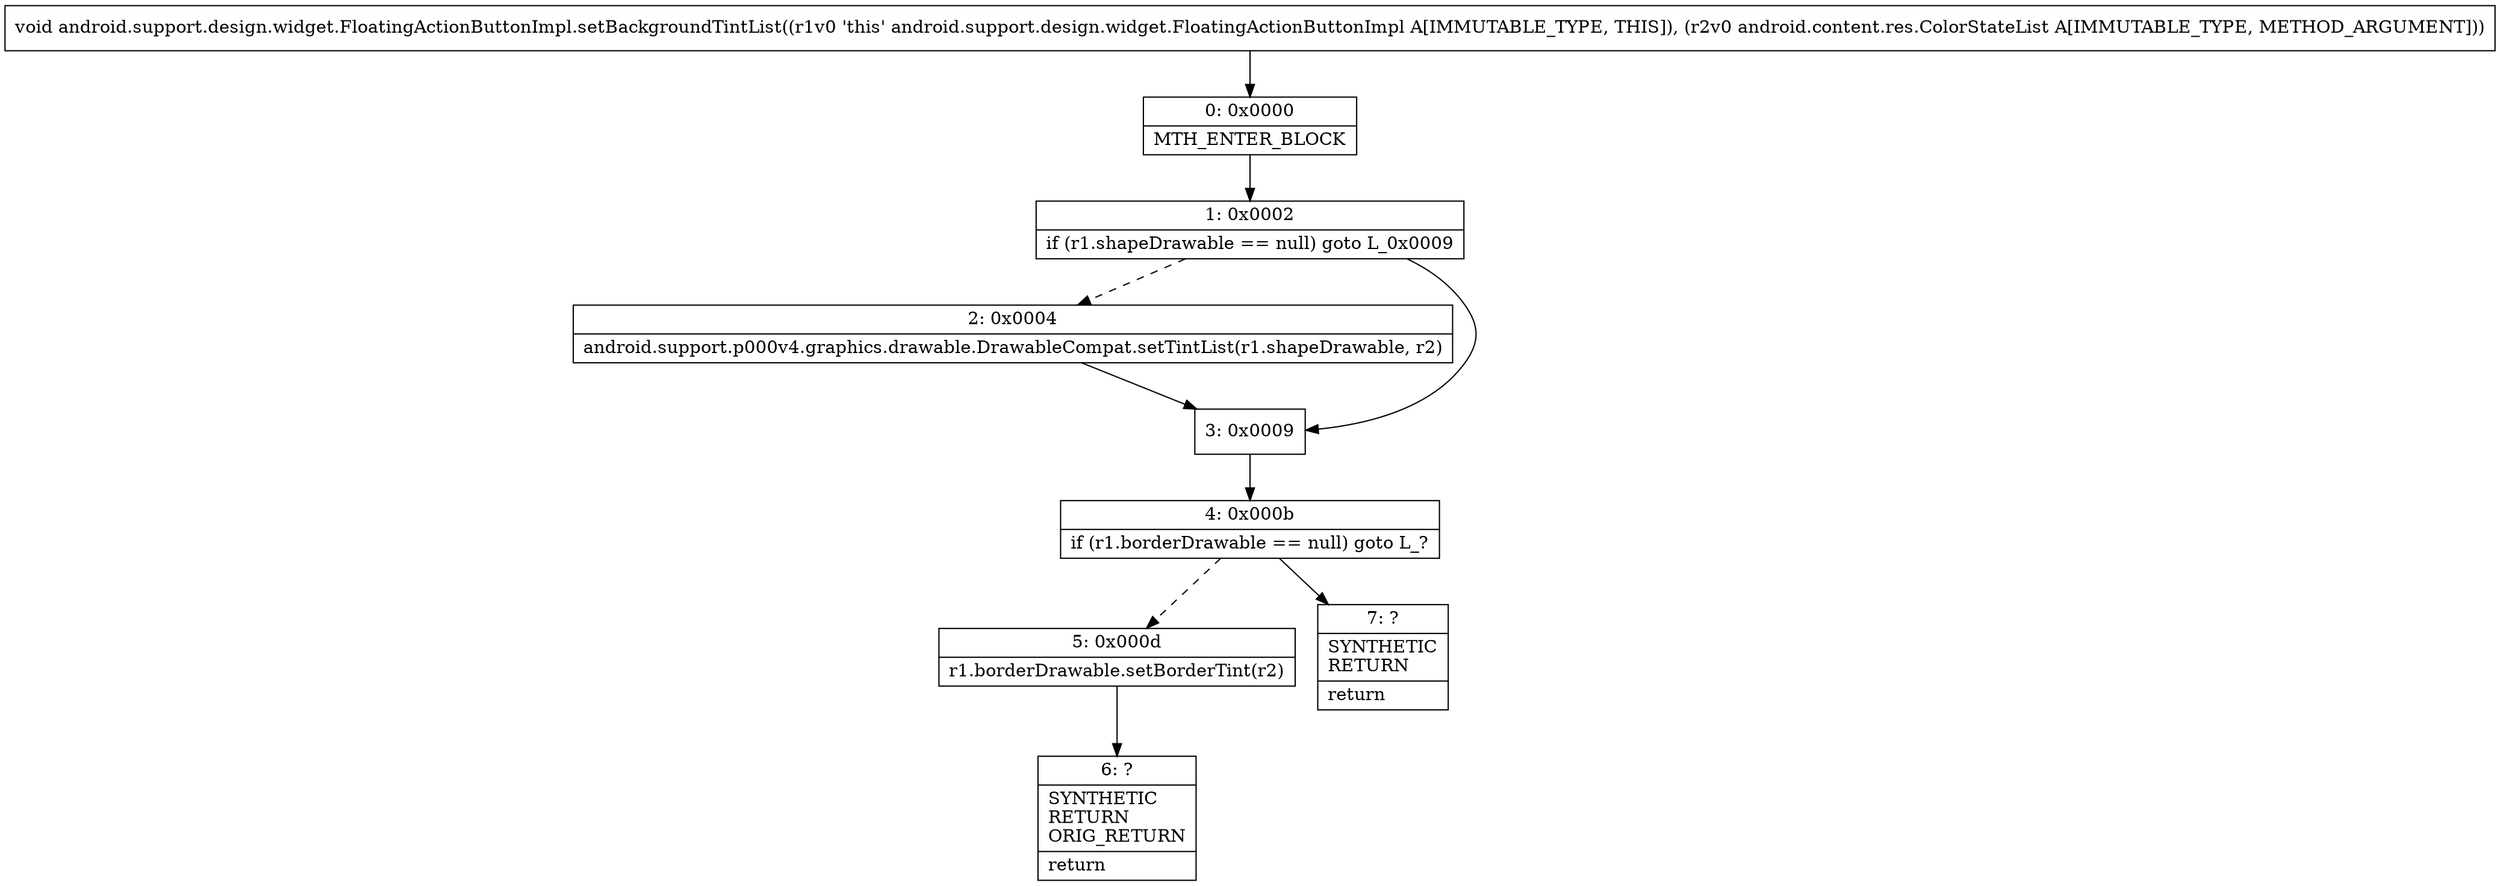 digraph "CFG forandroid.support.design.widget.FloatingActionButtonImpl.setBackgroundTintList(Landroid\/content\/res\/ColorStateList;)V" {
Node_0 [shape=record,label="{0\:\ 0x0000|MTH_ENTER_BLOCK\l}"];
Node_1 [shape=record,label="{1\:\ 0x0002|if (r1.shapeDrawable == null) goto L_0x0009\l}"];
Node_2 [shape=record,label="{2\:\ 0x0004|android.support.p000v4.graphics.drawable.DrawableCompat.setTintList(r1.shapeDrawable, r2)\l}"];
Node_3 [shape=record,label="{3\:\ 0x0009}"];
Node_4 [shape=record,label="{4\:\ 0x000b|if (r1.borderDrawable == null) goto L_?\l}"];
Node_5 [shape=record,label="{5\:\ 0x000d|r1.borderDrawable.setBorderTint(r2)\l}"];
Node_6 [shape=record,label="{6\:\ ?|SYNTHETIC\lRETURN\lORIG_RETURN\l|return\l}"];
Node_7 [shape=record,label="{7\:\ ?|SYNTHETIC\lRETURN\l|return\l}"];
MethodNode[shape=record,label="{void android.support.design.widget.FloatingActionButtonImpl.setBackgroundTintList((r1v0 'this' android.support.design.widget.FloatingActionButtonImpl A[IMMUTABLE_TYPE, THIS]), (r2v0 android.content.res.ColorStateList A[IMMUTABLE_TYPE, METHOD_ARGUMENT])) }"];
MethodNode -> Node_0;
Node_0 -> Node_1;
Node_1 -> Node_2[style=dashed];
Node_1 -> Node_3;
Node_2 -> Node_3;
Node_3 -> Node_4;
Node_4 -> Node_5[style=dashed];
Node_4 -> Node_7;
Node_5 -> Node_6;
}

